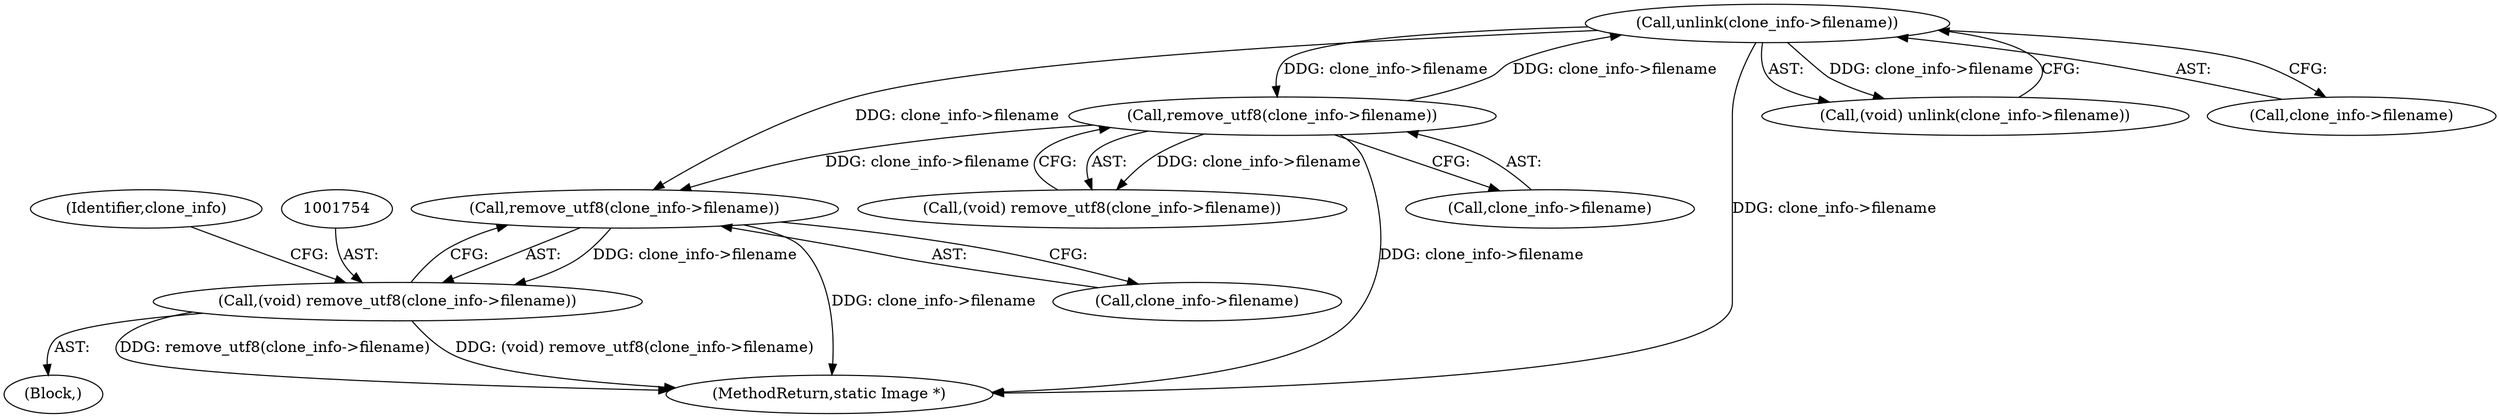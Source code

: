 digraph "0_ImageMagick_f3b483e8b054c50149912523b4773687e18afe25@API" {
"1001755" [label="(Call,remove_utf8(clone_info->filename))"];
"1001648" [label="(Call,unlink(clone_info->filename))"];
"1001561" [label="(Call,remove_utf8(clone_info->filename))"];
"1001753" [label="(Call,(void) remove_utf8(clone_info->filename))"];
"1001743" [label="(Block,)"];
"1001755" [label="(Call,remove_utf8(clone_info->filename))"];
"1001648" [label="(Call,unlink(clone_info->filename))"];
"1001646" [label="(Call,(void) unlink(clone_info->filename))"];
"1001559" [label="(Call,(void) remove_utf8(clone_info->filename))"];
"1001649" [label="(Call,clone_info->filename)"];
"1001760" [label="(Identifier,clone_info)"];
"1001781" [label="(MethodReturn,static Image *)"];
"1001753" [label="(Call,(void) remove_utf8(clone_info->filename))"];
"1001562" [label="(Call,clone_info->filename)"];
"1001756" [label="(Call,clone_info->filename)"];
"1001561" [label="(Call,remove_utf8(clone_info->filename))"];
"1001755" -> "1001753"  [label="AST: "];
"1001755" -> "1001756"  [label="CFG: "];
"1001756" -> "1001755"  [label="AST: "];
"1001753" -> "1001755"  [label="CFG: "];
"1001755" -> "1001781"  [label="DDG: clone_info->filename"];
"1001755" -> "1001753"  [label="DDG: clone_info->filename"];
"1001648" -> "1001755"  [label="DDG: clone_info->filename"];
"1001561" -> "1001755"  [label="DDG: clone_info->filename"];
"1001648" -> "1001646"  [label="AST: "];
"1001648" -> "1001649"  [label="CFG: "];
"1001649" -> "1001648"  [label="AST: "];
"1001646" -> "1001648"  [label="CFG: "];
"1001648" -> "1001781"  [label="DDG: clone_info->filename"];
"1001648" -> "1001561"  [label="DDG: clone_info->filename"];
"1001648" -> "1001646"  [label="DDG: clone_info->filename"];
"1001561" -> "1001648"  [label="DDG: clone_info->filename"];
"1001561" -> "1001559"  [label="AST: "];
"1001561" -> "1001562"  [label="CFG: "];
"1001562" -> "1001561"  [label="AST: "];
"1001559" -> "1001561"  [label="CFG: "];
"1001561" -> "1001781"  [label="DDG: clone_info->filename"];
"1001561" -> "1001559"  [label="DDG: clone_info->filename"];
"1001753" -> "1001743"  [label="AST: "];
"1001754" -> "1001753"  [label="AST: "];
"1001760" -> "1001753"  [label="CFG: "];
"1001753" -> "1001781"  [label="DDG: remove_utf8(clone_info->filename)"];
"1001753" -> "1001781"  [label="DDG: (void) remove_utf8(clone_info->filename)"];
}
